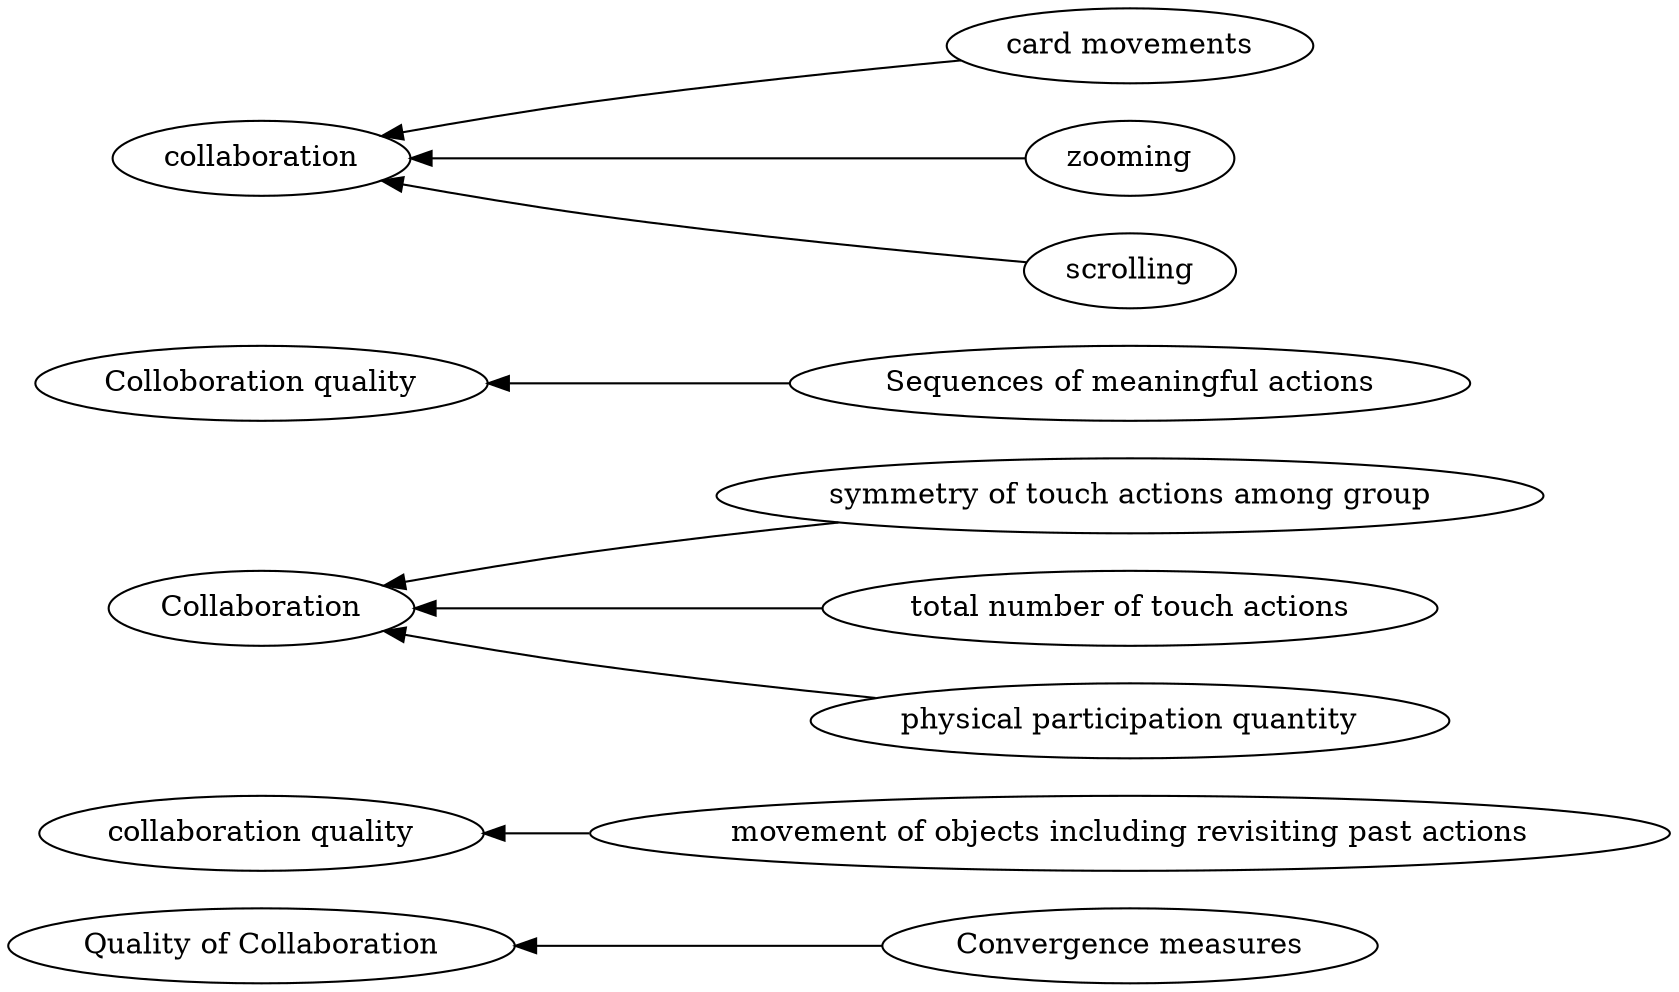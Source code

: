 digraph Test {
	rankdir=RL
	size="15,15"
	overlap=false
	splines=true
	{rank=same; "Convergence measures" "movement of objects including revisiting past actions" "symmetry of touch actions among group" "Sequences of meaningful actions" "total number of touch actions" "physical participation quantity" "card movements" "zooming" "scrolling";}
	{rank=same; "Collaboration" "Quality of Collaboration" "Colloboration quality" "collaboration" "collaboration quality";}
	"physical participation quantity" [href="https://scholar.google.com/scholar?hl=en&q=An%20Interactive%20Table%20for%20Supporting%20Participation%20Balance%20in%20Face-to-Face%20Collaborative%20Learning"]
	"physical participation quantity" -> Collaboration
	"Convergence measures" [href="https://scholar.google.com/scholar?hl=en&q=An%20Interactive%20Table%20for%20Supporting%20Participation%20Balance%20in%20Face-to-Face%20Collaborative%20Learning"]
	"Convergence measures" -> "Quality of Collaboration"
	"Sequences of meaningful actions" [href="https://scholar.google.com/scholar?hl=en&q=An%20Interactive%20Table%20for%20Supporting%20Participation%20Balance%20in%20Face-to-Face%20Collaborative%20Learning"]
	"Sequences of meaningful actions" -> "Colloboration quality"
	"card movements" [href="https://scholar.google.com/scholar?hl=en&q=An%20Interactive%20Table%20for%20Supporting%20Participation%20Balance%20in%20Face-to-Face%20Collaborative%20Learning"]
	"card movements" -> collaboration
	scrolling [href="https://scholar.google.com/scholar?hl=en&q=An%20Interactive%20Table%20for%20Supporting%20Participation%20Balance%20in%20Face-to-Face%20Collaborative%20Learning"]
	scrolling -> collaboration
	zooming [href="https://scholar.google.com/scholar?hl=en&q=An%20Interactive%20Table%20for%20Supporting%20Participation%20Balance%20in%20Face-to-Face%20Collaborative%20Learning"]
	zooming -> collaboration
	"total number of touch actions" [href="https://scholar.google.com/scholar?hl=en&q=An%20Interactive%20Table%20for%20Supporting%20Participation%20Balance%20in%20Face-to-Face%20Collaborative%20Learning"]
	"total number of touch actions" -> Collaboration
	"symmetry of touch actions among group" [href="https://scholar.google.com/scholar?hl=en&q=An%20Interactive%20Table%20for%20Supporting%20Participation%20Balance%20in%20Face-to-Face%20Collaborative%20Learning"]
	"symmetry of touch actions among group" -> Collaboration
	"movement of objects including revisiting past actions" [href="https://scholar.google.com/scholar?hl=en&q=An%20Interactive%20Table%20for%20Supporting%20Participation%20Balance%20in%20Face-to-Face%20Collaborative%20Learning"]
	"movement of objects including revisiting past actions" -> "collaboration quality"
}
